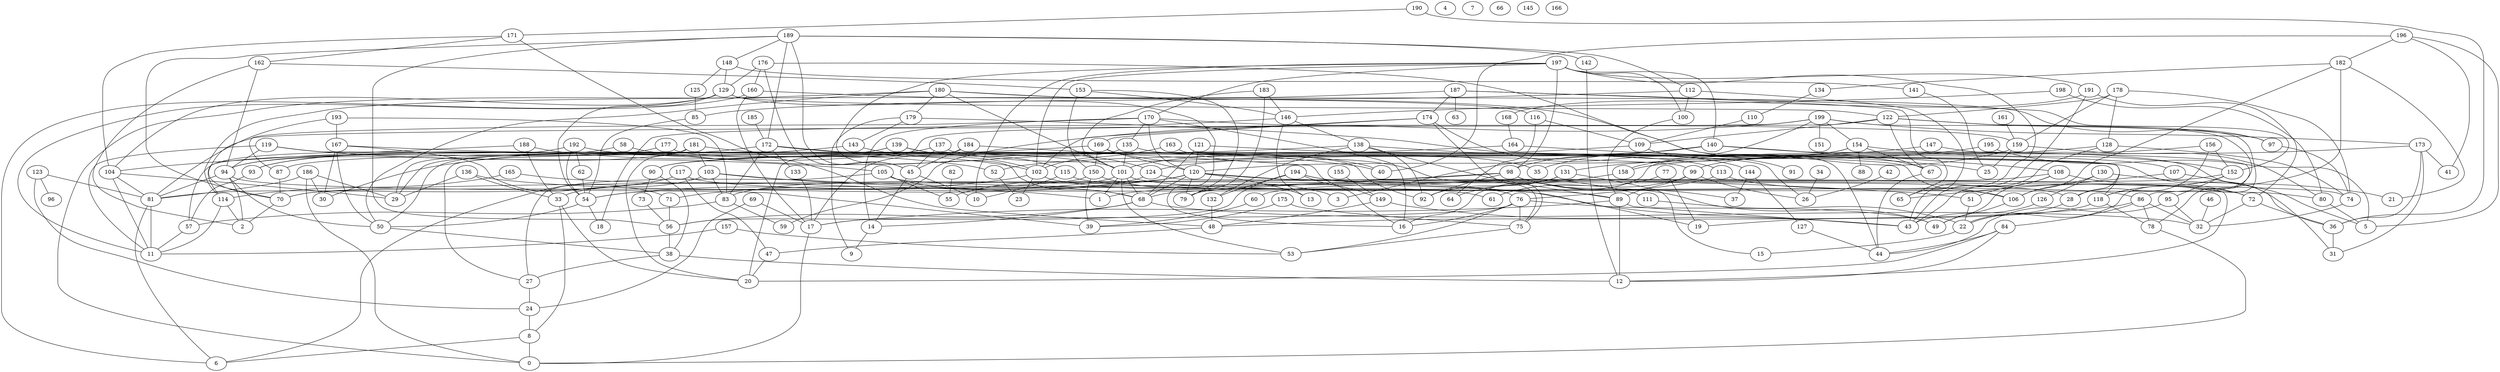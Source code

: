 graph Gil200_02 {
0;
1;
2;
3;
4;
5;
6;
7;
8;
9;
10;
11;
12;
13;
14;
15;
16;
17;
18;
19;
20;
21;
22;
23;
24;
25;
26;
27;
28;
29;
30;
31;
32;
33;
34;
35;
36;
37;
38;
39;
40;
41;
42;
43;
44;
45;
46;
47;
48;
49;
50;
51;
52;
53;
54;
55;
56;
57;
58;
59;
60;
61;
62;
63;
64;
65;
66;
67;
68;
69;
70;
71;
72;
73;
74;
75;
76;
77;
78;
79;
80;
81;
82;
83;
84;
85;
86;
87;
88;
89;
90;
91;
92;
93;
94;
95;
96;
97;
98;
99;
100;
101;
102;
103;
104;
105;
106;
107;
108;
109;
110;
111;
112;
113;
114;
115;
116;
117;
118;
119;
120;
121;
122;
123;
124;
125;
126;
127;
128;
129;
130;
131;
132;
133;
134;
135;
136;
137;
138;
139;
140;
141;
142;
143;
144;
145;
146;
147;
148;
149;
150;
151;
152;
153;
154;
155;
156;
157;
158;
159;
160;
161;
162;
163;
164;
165;
166;
167;
168;
169;
170;
171;
172;
173;
174;
175;
176;
177;
178;
179;
180;
181;
182;
183;
184;
185;
186;
187;
188;
189;
190;
191;
192;
193;
194;
195;
196;
197;
198;
199;
8 -- 0 [color=black];
8 -- 6 [color=black];
14 -- 9 [color=black];
17 -- 0 [color=black];
22 -- 15 [color=black];
24 -- 8 [color=black];
27 -- 24 [color=black];
28 -- 22 [color=black];
33 -- 8 [color=black];
33 -- 20 [color=black];
34 -- 26 [color=black];
36 -- 31 [color=black];
38 -- 12 [color=black];
38 -- 27 [color=black];
42 -- 26 [color=black];
45 -- 10 [color=black];
45 -- 14 [color=black];
46 -- 32 [color=black];
47 -- 20 [color=black];
48 -- 47 [color=black];
50 -- 38 [color=black];
51 -- 22 [color=black];
52 -- 23 [color=black];
54 -- 18 [color=black];
54 -- 50 [color=black];
56 -- 38 [color=black];
57 -- 11 [color=black];
58 -- 40 [color=black];
58 -- 57 [color=black];
60 -- 39 [color=black];
62 -- 54 [color=black];
67 -- 44 [color=black];
68 -- 14 [color=black];
68 -- 32 [color=black];
68 -- 56 [color=black];
69 -- 17 [color=black];
69 -- 24 [color=black];
70 -- 2 [color=black];
71 -- 56 [color=black];
72 -- 32 [color=black];
72 -- 36 [color=black];
73 -- 56 [color=black];
74 -- 32 [color=black];
75 -- 53 [color=black];
76 -- 16 [color=black];
76 -- 17 [color=black];
76 -- 49 [color=black];
76 -- 53 [color=black];
76 -- 75 [color=black];
77 -- 19 [color=black];
77 -- 61 [color=black];
78 -- 0 [color=black];
80 -- 5 [color=black];
81 -- 6 [color=black];
81 -- 11 [color=black];
82 -- 55 [color=black];
83 -- 57 [color=black];
83 -- 59 [color=black];
84 -- 12 [color=black];
84 -- 20 [color=black];
84 -- 44 [color=black];
85 -- 54 [color=black];
86 -- 32 [color=black];
86 -- 48 [color=black];
86 -- 78 [color=black];
86 -- 84 [color=black];
87 -- 70 [color=black];
89 -- 12 [color=black];
89 -- 17 [color=black];
89 -- 43 [color=black];
90 -- 38 [color=black];
90 -- 73 [color=black];
93 -- 57 [color=black];
94 -- 2 [color=black];
94 -- 39 [color=black];
94 -- 50 [color=black];
94 -- 81 [color=black];
95 -- 32 [color=black];
95 -- 44 [color=black];
97 -- 74 [color=black];
98 -- 37 [color=black];
98 -- 49 [color=black];
98 -- 68 [color=black];
98 -- 70 [color=black];
98 -- 92 [color=black];
99 -- 26 [color=black];
99 -- 61 [color=black];
99 -- 89 [color=black];
100 -- 89 [color=black];
101 -- 1 [color=black];
101 -- 33 [color=black];
101 -- 53 [color=black];
101 -- 68 [color=black];
101 -- 86 [color=black];
102 -- 23 [color=black];
102 -- 54 [color=black];
102 -- 61 [color=black];
103 -- 1 [color=black];
103 -- 6 [color=black];
103 -- 51 [color=black];
103 -- 83 [color=black];
104 -- 11 [color=black];
104 -- 29 [color=black];
104 -- 81 [color=black];
105 -- 27 [color=black];
105 -- 55 [color=black];
105 -- 68 [color=black];
105 -- 80 [color=black];
106 -- 49 [color=black];
107 -- 5 [color=black];
107 -- 65 [color=black];
108 -- 49 [color=black];
108 -- 51 [color=black];
108 -- 60 [color=black];
108 -- 72 [color=black];
109 -- 91 [color=black];
109 -- 101 [color=black];
110 -- 109 [color=black];
111 -- 22 [color=black];
112 -- 65 [color=black];
112 -- 85 [color=black];
112 -- 100 [color=black];
113 -- 72 [color=black];
113 -- 76 [color=black];
114 -- 2 [color=black];
114 -- 11 [color=black];
115 -- 10 [color=black];
115 -- 106 [color=black];
116 -- 64 [color=black];
116 -- 109 [color=black];
117 -- 47 [color=black];
117 -- 81 [color=black];
117 -- 89 [color=black];
118 -- 19 [color=black];
118 -- 78 [color=black];
119 -- 11 [color=black];
119 -- 94 [color=black];
119 -- 105 [color=black];
119 -- 118 [color=black];
120 -- 13 [color=black];
120 -- 55 [color=black];
120 -- 68 [color=black];
120 -- 71 [color=black];
120 -- 74 [color=black];
120 -- 76 [color=black];
120 -- 79 [color=black];
120 -- 83 [color=black];
121 -- 68 [color=black];
121 -- 106 [color=black];
121 -- 120 [color=black];
122 -- 20 [color=black];
122 -- 22 [color=black];
122 -- 67 [color=black];
122 -- 97 [color=black];
122 -- 109 [color=black];
123 -- 24 [color=black];
123 -- 81 [color=black];
123 -- 96 [color=black];
124 -- 12 [color=black];
124 -- 54 [color=black];
125 -- 85 [color=black];
126 -- 43 [color=black];
127 -- 44 [color=black];
128 -- 43 [color=black];
128 -- 74 [color=black];
128 -- 99 [color=black];
129 -- 6 [color=black];
129 -- 16 [color=black];
129 -- 54 [color=black];
129 -- 104 [color=black];
129 -- 122 [color=black];
130 -- 21 [color=black];
130 -- 106 [color=black];
130 -- 126 [color=black];
131 -- 1 [color=black];
131 -- 15 [color=black];
131 -- 92 [color=black];
132 -- 48 [color=black];
133 -- 17 [color=black];
134 -- 110 [color=black];
135 -- 17 [color=black];
135 -- 101 [color=black];
135 -- 107 [color=black];
136 -- 29 [color=black];
136 -- 33 [color=black];
136 -- 43 [color=black];
137 -- 30 [color=black];
137 -- 35 [color=black];
137 -- 45 [color=black];
138 -- 89 [color=black];
138 -- 90 [color=black];
138 -- 92 [color=black];
138 -- 113 [color=black];
138 -- 132 [color=black];
139 -- 50 [color=black];
139 -- 93 [color=black];
139 -- 115 [color=black];
139 -- 124 [color=black];
140 -- 3 [color=black];
140 -- 31 [color=black];
140 -- 52 [color=black];
140 -- 108 [color=black];
141 -- 25 [color=black];
142 -- 12 [color=black];
143 -- 29 [color=black];
143 -- 102 [color=black];
144 -- 37 [color=black];
144 -- 127 [color=black];
146 -- 13 [color=black];
146 -- 18 [color=black];
146 -- 138 [color=black];
147 -- 78 [color=black];
147 -- 124 [color=black];
148 -- 125 [color=black];
148 -- 129 [color=black];
148 -- 141 [color=black];
149 -- 43 [color=black];
149 -- 48 [color=black];
150 -- 3 [color=black];
150 -- 39 [color=black];
150 -- 70 [color=black];
152 -- 79 [color=black];
152 -- 95 [color=black];
152 -- 118 [color=black];
153 -- 79 [color=black];
153 -- 146 [color=black];
153 -- 150 [color=black];
154 -- 35 [color=black];
154 -- 67 [color=black];
154 -- 88 [color=black];
154 -- 120 [color=black];
154 -- 152 [color=black];
155 -- 149 [color=black];
156 -- 16 [color=black];
156 -- 28 [color=black];
156 -- 152 [color=black];
157 -- 11 [color=black];
157 -- 53 [color=black];
158 -- 64 [color=black];
159 -- 25 [color=black];
159 -- 80 [color=black];
159 -- 158 [color=black];
160 -- 11 [color=black];
160 -- 17 [color=black];
160 -- 116 [color=black];
161 -- 159 [color=black];
162 -- 2 [color=black];
162 -- 94 [color=black];
162 -- 153 [color=black];
163 -- 75 [color=black];
163 -- 102 [color=black];
164 -- 25 [color=black];
164 -- 90 [color=black];
165 -- 19 [color=black];
165 -- 114 [color=black];
167 -- 30 [color=black];
167 -- 50 [color=black];
167 -- 71 [color=black];
167 -- 99 [color=black];
168 -- 164 [color=black];
169 -- 40 [color=black];
169 -- 87 [color=black];
169 -- 120 [color=black];
169 -- 150 [color=black];
170 -- 14 [color=black];
170 -- 16 [color=black];
170 -- 87 [color=black];
170 -- 120 [color=black];
170 -- 135 [color=black];
170 -- 159 [color=black];
171 -- 48 [color=black];
171 -- 104 [color=black];
171 -- 162 [color=black];
172 -- 36 [color=black];
172 -- 83 [color=black];
172 -- 93 [color=black];
172 -- 102 [color=black];
172 -- 133 [color=black];
173 -- 31 [color=black];
173 -- 36 [color=black];
173 -- 41 [color=black];
173 -- 158 [color=black];
174 -- 75 [color=black];
174 -- 102 [color=black];
174 -- 144 [color=black];
174 -- 169 [color=black];
175 -- 39 [color=black];
175 -- 75 [color=black];
176 -- 44 [color=black];
176 -- 45 [color=black];
176 -- 129 [color=black];
176 -- 160 [color=black];
177 -- 92 [color=black];
177 -- 94 [color=black];
178 -- 74 [color=black];
178 -- 122 [color=black];
178 -- 128 [color=black];
178 -- 159 [color=black];
179 -- 9 [color=black];
179 -- 26 [color=black];
179 -- 143 [color=black];
180 -- 0 [color=black];
180 -- 50 [color=black];
180 -- 67 [color=black];
180 -- 97 [color=black];
180 -- 101 [color=black];
180 -- 179 [color=black];
181 -- 20 [color=black];
181 -- 28 [color=black];
181 -- 29 [color=black];
181 -- 94 [color=black];
181 -- 103 [color=black];
182 -- 21 [color=black];
182 -- 86 [color=black];
182 -- 106 [color=black];
182 -- 134 [color=black];
183 -- 79 [color=black];
183 -- 101 [color=black];
183 -- 146 [color=black];
184 -- 27 [color=black];
184 -- 45 [color=black];
184 -- 149 [color=black];
185 -- 172 [color=black];
186 -- 0 [color=black];
186 -- 29 [color=black];
186 -- 30 [color=black];
186 -- 81 [color=black];
187 -- 63 [color=black];
187 -- 65 [color=black];
187 -- 114 [color=black];
187 -- 152 [color=black];
187 -- 174 [color=black];
188 -- 33 [color=black];
188 -- 52 [color=black];
188 -- 104 [color=black];
189 -- 45 [color=black];
189 -- 56 [color=black];
189 -- 70 [color=black];
189 -- 112 [color=black];
189 -- 142 [color=black];
189 -- 148 [color=black];
189 -- 172 [color=black];
190 -- 36 [color=black];
190 -- 171 [color=black];
191 -- 43 [color=black];
191 -- 72 [color=black];
191 -- 168 [color=black];
192 -- 54 [color=black];
192 -- 62 [color=black];
192 -- 101 [color=black];
192 -- 114 [color=black];
193 -- 81 [color=black];
193 -- 83 [color=black];
193 -- 167 [color=black];
194 -- 16 [color=black];
194 -- 28 [color=black];
194 -- 56 [color=black];
194 -- 111 [color=black];
194 -- 132 [color=black];
195 -- 5 [color=black];
195 -- 131 [color=black];
196 -- 5 [color=black];
196 -- 40 [color=black];
196 -- 41 [color=black];
196 -- 182 [color=black];
197 -- 10 [color=black];
197 -- 43 [color=black];
197 -- 68 [color=black];
197 -- 98 [color=black];
197 -- 100 [color=black];
197 -- 102 [color=black];
197 -- 140 [color=black];
197 -- 170 [color=black];
197 -- 191 [color=black];
198 -- 80 [color=black];
198 -- 146 [color=black];
199 -- 59 [color=black];
199 -- 70 [color=black];
199 -- 98 [color=black];
199 -- 118 [color=black];
199 -- 151 [color=black];
199 -- 154 [color=black];
199 -- 173 [color=black];
}